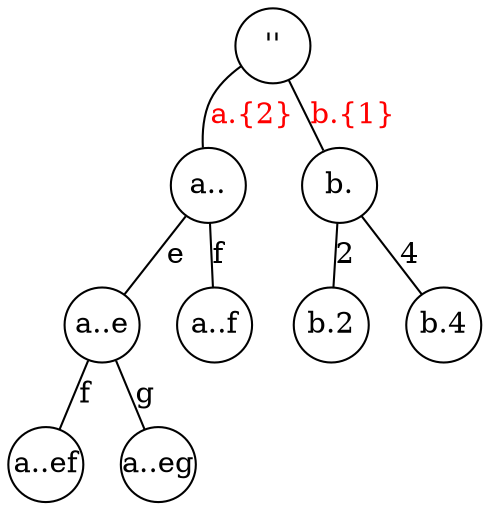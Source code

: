 digraph slim_no_leaf
{
    graph [ranksep="0.05"];

    node [shape=circle, style=filled, fillcolor="white", fixedsize=true]
    edge [arrowhead=none]

    root [label="''"]

    root -> abd [label="a.{2}", fontcolor=red]
            abd -> abde [label=e]
                   abde -> abdef [label=f]
                   abde -> abdeg [label=g]
            abd -> abdfg [label="f"]
    root -> b1 [label="b.{1}", fontcolor=red]
            b1 -> b123  [label="2"]
            b1 -> b14 [label=4]

    abd [label="a.."]
    abde [label="a..e"]
    abdef [label="a..ef"]
    abdeg [label="a..eg"]
    abdfg [label="a..f"]
    b1 [label="b."]
    b123 [label="b.2"]
    b14 [label="b.4"]
}
